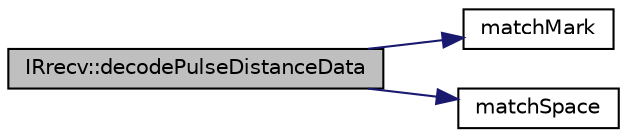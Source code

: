 digraph "IRrecv::decodePulseDistanceData"
{
 // LATEX_PDF_SIZE
  edge [fontname="Helvetica",fontsize="10",labelfontname="Helvetica",labelfontsize="10"];
  node [fontname="Helvetica",fontsize="10",shape=record];
  rankdir="LR";
  Node1 [label="IRrecv::decodePulseDistanceData",height=0.2,width=0.4,color="black", fillcolor="grey75", style="filled", fontcolor="black",tooltip=" "];
  Node1 -> Node2 [color="midnightblue",fontsize="10",style="solid",fontname="Helvetica"];
  Node2 [label="matchMark",height=0.2,width=0.4,color="black", fillcolor="white", style="filled",URL="$group___receiving.html#ga4472564ea96b1ee10b51f594f60d7aeb",tooltip=" "];
  Node1 -> Node3 [color="midnightblue",fontsize="10",style="solid",fontname="Helvetica"];
  Node3 [label="matchSpace",height=0.2,width=0.4,color="black", fillcolor="white", style="filled",URL="$group___receiving.html#ga7902b620f6c01463b5b6e50ef604ac8b",tooltip=" "];
}
